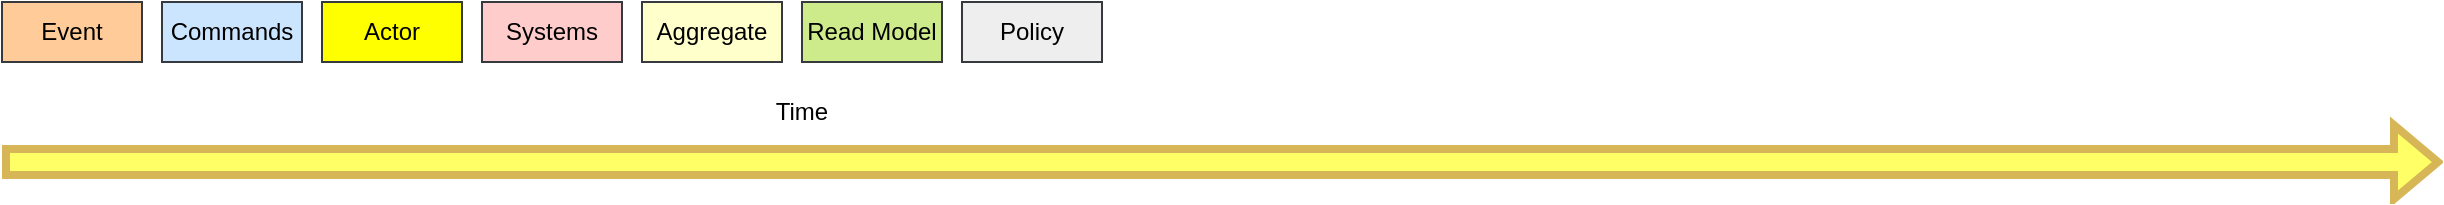 <mxfile version="20.3.0" type="github" pages="7">
  <diagram id="AtYWghqInqU8W41oMeU8" name="initial">
    <mxGraphModel dx="1848" dy="1100" grid="1" gridSize="10" guides="1" tooltips="1" connect="1" arrows="1" fold="1" page="1" pageScale="1" pageWidth="850" pageHeight="1100" math="0" shadow="0">
      <root>
        <mxCell id="0" />
        <mxCell id="1" parent="0" />
        <mxCell id="ltjhZGRiRAZDx3oG4LFS-5" value="" style="shape=flexArrow;endArrow=classic;html=1;rounded=0;strokeWidth=4;fillColor=#FFFF66;strokeColor=#d6b656;" parent="1" edge="1">
          <mxGeometry width="50" height="50" relative="1" as="geometry">
            <mxPoint x="20" y="90" as="sourcePoint" />
            <mxPoint x="1240" y="90" as="targetPoint" />
          </mxGeometry>
        </mxCell>
        <mxCell id="ltjhZGRiRAZDx3oG4LFS-7" value="Time" style="text;html=1;strokeColor=none;fillColor=none;align=center;verticalAlign=middle;whiteSpace=wrap;rounded=0;" parent="1" vertex="1">
          <mxGeometry x="390" y="50" width="60" height="30" as="geometry" />
        </mxCell>
        <mxCell id="ltjhZGRiRAZDx3oG4LFS-10" value="Event" style="rounded=0;whiteSpace=wrap;html=1;fillColor=#ffcc99;strokeColor=#36393d;" parent="1" vertex="1">
          <mxGeometry x="20" y="10" width="70" height="30" as="geometry" />
        </mxCell>
        <mxCell id="ltjhZGRiRAZDx3oG4LFS-11" value="Commands" style="rounded=0;whiteSpace=wrap;html=1;fillColor=#cce5ff;strokeColor=#36393d;" parent="1" vertex="1">
          <mxGeometry x="100" y="10" width="70" height="30" as="geometry" />
        </mxCell>
        <mxCell id="ltjhZGRiRAZDx3oG4LFS-12" value="Systems" style="rounded=0;whiteSpace=wrap;html=1;fillColor=#ffcccc;strokeColor=#36393d;" parent="1" vertex="1">
          <mxGeometry x="260" y="10" width="70" height="30" as="geometry" />
        </mxCell>
        <mxCell id="ltjhZGRiRAZDx3oG4LFS-13" value="Actor" style="rounded=0;whiteSpace=wrap;html=1;fillColor=#FFFF00;strokeColor=#36393d;" parent="1" vertex="1">
          <mxGeometry x="180" y="10" width="70" height="30" as="geometry" />
        </mxCell>
        <mxCell id="ltjhZGRiRAZDx3oG4LFS-14" value="Aggregate" style="rounded=0;whiteSpace=wrap;html=1;fillColor=#FFFFCC;strokeColor=#36393d;" parent="1" vertex="1">
          <mxGeometry x="340" y="10" width="70" height="30" as="geometry" />
        </mxCell>
        <mxCell id="ltjhZGRiRAZDx3oG4LFS-15" value="Read Model" style="rounded=0;whiteSpace=wrap;html=1;fillColor=#cdeb8b;strokeColor=#36393d;" parent="1" vertex="1">
          <mxGeometry x="420" y="10" width="70" height="30" as="geometry" />
        </mxCell>
        <mxCell id="2CHt6bRqqWRJEDQmq2RW-1" value="Policy" style="rounded=0;whiteSpace=wrap;html=1;fillColor=#eeeeee;strokeColor=#36393d;" parent="1" vertex="1">
          <mxGeometry x="500" y="10" width="70" height="30" as="geometry" />
        </mxCell>
      </root>
    </mxGraphModel>
  </diagram>
  <diagram id="Cme46fnXYHSA-qkdWMQt" name="Map Events">
    <mxGraphModel dx="739" dy="376" grid="1" gridSize="10" guides="1" tooltips="1" connect="1" arrows="1" fold="1" page="1" pageScale="1" pageWidth="850" pageHeight="1100" math="0" shadow="0">
      <root>
        <mxCell id="0" />
        <mxCell id="1" parent="0" />
        <mxCell id="kw3Ypy1PHTpfGPapWVnm-2" value="Time" style="text;html=1;strokeColor=none;fillColor=none;align=center;verticalAlign=middle;whiteSpace=wrap;rounded=0;" parent="1" vertex="1">
          <mxGeometry x="390" y="50" width="60" height="30" as="geometry" />
        </mxCell>
        <mxCell id="kw3Ypy1PHTpfGPapWVnm-3" value="Event" style="rounded=0;whiteSpace=wrap;html=1;fillColor=#ffcc99;strokeColor=#36393d;" parent="1" vertex="1">
          <mxGeometry x="20" y="10" width="70" height="30" as="geometry" />
        </mxCell>
        <mxCell id="kw3Ypy1PHTpfGPapWVnm-4" value="Commands" style="rounded=0;whiteSpace=wrap;html=1;fillColor=#cce5ff;strokeColor=#36393d;" parent="1" vertex="1">
          <mxGeometry x="100" y="10" width="70" height="30" as="geometry" />
        </mxCell>
        <mxCell id="kw3Ypy1PHTpfGPapWVnm-5" value="Systems" style="rounded=0;whiteSpace=wrap;html=1;fillColor=#ffcccc;strokeColor=#36393d;" parent="1" vertex="1">
          <mxGeometry x="260" y="10" width="70" height="30" as="geometry" />
        </mxCell>
        <mxCell id="kw3Ypy1PHTpfGPapWVnm-6" value="Actor" style="rounded=0;whiteSpace=wrap;html=1;fillColor=#FFFF00;strokeColor=#36393d;" parent="1" vertex="1">
          <mxGeometry x="180" y="10" width="70" height="30" as="geometry" />
        </mxCell>
        <mxCell id="kw3Ypy1PHTpfGPapWVnm-7" value="Aggregate" style="rounded=0;whiteSpace=wrap;html=1;fillColor=#FFFFCC;strokeColor=#36393d;" parent="1" vertex="1">
          <mxGeometry x="340" y="10" width="70" height="30" as="geometry" />
        </mxCell>
        <mxCell id="kw3Ypy1PHTpfGPapWVnm-8" value="Read Model" style="rounded=0;whiteSpace=wrap;html=1;fillColor=#cdeb8b;strokeColor=#36393d;" parent="1" vertex="1">
          <mxGeometry x="420" y="10" width="70" height="30" as="geometry" />
        </mxCell>
        <mxCell id="kw3Ypy1PHTpfGPapWVnm-9" value="Policy" style="rounded=0;whiteSpace=wrap;html=1;fillColor=#eeeeee;strokeColor=#36393d;" parent="1" vertex="1">
          <mxGeometry x="500" y="10" width="70" height="30" as="geometry" />
        </mxCell>
        <mxCell id="TR_oNp1wnZX3JQbASFRe-1" value="" style="shape=flexArrow;endArrow=classic;html=1;rounded=0;strokeWidth=4;fillColor=#FFFF66;strokeColor=#d6b656;" edge="1" parent="1">
          <mxGeometry width="50" height="50" relative="1" as="geometry">
            <mxPoint x="20" y="90" as="sourcePoint" />
            <mxPoint x="1240" y="90" as="targetPoint" />
          </mxGeometry>
        </mxCell>
        <mxCell id="TR_oNp1wnZX3JQbASFRe-2" value="Account information Introduced" style="rounded=0;whiteSpace=wrap;html=1;fillColor=#ffcc99;strokeColor=#36393d;" vertex="1" parent="1">
          <mxGeometry x="250" y="160" width="100" height="50" as="geometry" />
        </mxCell>
        <mxCell id="TR_oNp1wnZX3JQbASFRe-3" value="Verify email sent&amp;nbsp;" style="rounded=0;whiteSpace=wrap;html=1;fillColor=#ffcc99;strokeColor=#36393d;" vertex="1" parent="1">
          <mxGeometry x="510" y="160" width="100" height="50" as="geometry" />
        </mxCell>
        <mxCell id="TR_oNp1wnZX3JQbASFRe-4" value="New User Created" style="rounded=0;whiteSpace=wrap;html=1;fillColor=#ffcc99;strokeColor=#36393d;" vertex="1" parent="1">
          <mxGeometry x="380" y="160" width="100" height="50" as="geometry" />
        </mxCell>
        <mxCell id="TR_oNp1wnZX3JQbASFRe-5" value="Fill contract information&amp;nbsp;" style="rounded=0;whiteSpace=wrap;html=1;fillColor=#ffcc99;strokeColor=#36393d;" vertex="1" parent="1">
          <mxGeometry x="640" y="160" width="100" height="50" as="geometry" />
        </mxCell>
        <mxCell id="TR_oNp1wnZX3JQbASFRe-6" value="Coverage check" style="rounded=0;whiteSpace=wrap;html=1;fillColor=#ffcc99;strokeColor=#36393d;" vertex="1" parent="1">
          <mxGeometry x="130" y="160" width="100" height="50" as="geometry" />
        </mxCell>
        <mxCell id="TR_oNp1wnZX3JQbASFRe-7" value="Address information introduced" style="rounded=0;whiteSpace=wrap;html=1;fillColor=#ffcc99;strokeColor=#36393d;" vertex="1" parent="1">
          <mxGeometry x="5" y="160" width="100" height="50" as="geometry" />
        </mxCell>
        <mxCell id="TR_oNp1wnZX3JQbASFRe-8" value="contact email sent" style="rounded=0;whiteSpace=wrap;html=1;fillColor=#ffcc99;strokeColor=#36393d;" vertex="1" parent="1">
          <mxGeometry x="770" y="160" width="100" height="50" as="geometry" />
        </mxCell>
        <mxCell id="TR_oNp1wnZX3JQbASFRe-9" value="contact digitally signed" style="rounded=0;whiteSpace=wrap;html=1;fillColor=#ffcc99;strokeColor=#36393d;" vertex="1" parent="1">
          <mxGeometry x="900" y="160" width="100" height="50" as="geometry" />
        </mxCell>
        <mxCell id="TR_oNp1wnZX3JQbASFRe-10" value="Line enabled" style="rounded=0;whiteSpace=wrap;html=1;fillColor=#ffcc99;strokeColor=#36393d;" vertex="1" parent="1">
          <mxGeometry x="1030" y="160" width="100" height="50" as="geometry" />
        </mxCell>
        <mxCell id="TR_oNp1wnZX3JQbASFRe-11" value="Hardware sent" style="rounded=0;whiteSpace=wrap;html=1;fillColor=#ffcc99;strokeColor=#36393d;" vertex="1" parent="1">
          <mxGeometry x="1150" y="160" width="100" height="50" as="geometry" />
        </mxCell>
      </root>
    </mxGraphModel>
  </diagram>
  <diagram id="lW9MF9i1wscURsllnG70" name="Map Systems">
    <mxGraphModel dx="1642" dy="836" grid="1" gridSize="10" guides="1" tooltips="1" connect="1" arrows="1" fold="1" page="1" pageScale="1" pageWidth="850" pageHeight="1100" math="0" shadow="0">
      <root>
        <mxCell id="0" />
        <mxCell id="1" parent="0" />
        <mxCell id="AN7UEzS1A8MYP6XLKiFi-1" value="Time" style="text;html=1;strokeColor=none;fillColor=none;align=center;verticalAlign=middle;whiteSpace=wrap;rounded=0;" vertex="1" parent="1">
          <mxGeometry x="390" y="50" width="60" height="30" as="geometry" />
        </mxCell>
        <mxCell id="AN7UEzS1A8MYP6XLKiFi-2" value="Event" style="rounded=0;whiteSpace=wrap;html=1;fillColor=#ffcc99;strokeColor=#36393d;" vertex="1" parent="1">
          <mxGeometry x="20" y="10" width="70" height="30" as="geometry" />
        </mxCell>
        <mxCell id="AN7UEzS1A8MYP6XLKiFi-3" value="Commands" style="rounded=0;whiteSpace=wrap;html=1;fillColor=#cce5ff;strokeColor=#36393d;" vertex="1" parent="1">
          <mxGeometry x="100" y="10" width="70" height="30" as="geometry" />
        </mxCell>
        <mxCell id="AN7UEzS1A8MYP6XLKiFi-4" value="Systems" style="rounded=0;whiteSpace=wrap;html=1;fillColor=#ffcccc;strokeColor=#36393d;" vertex="1" parent="1">
          <mxGeometry x="260" y="10" width="70" height="30" as="geometry" />
        </mxCell>
        <mxCell id="AN7UEzS1A8MYP6XLKiFi-5" value="Actor" style="rounded=0;whiteSpace=wrap;html=1;fillColor=#FFFF00;strokeColor=#36393d;" vertex="1" parent="1">
          <mxGeometry x="180" y="10" width="70" height="30" as="geometry" />
        </mxCell>
        <mxCell id="AN7UEzS1A8MYP6XLKiFi-6" value="Aggregate" style="rounded=0;whiteSpace=wrap;html=1;fillColor=#FFFFCC;strokeColor=#36393d;" vertex="1" parent="1">
          <mxGeometry x="340" y="10" width="70" height="30" as="geometry" />
        </mxCell>
        <mxCell id="AN7UEzS1A8MYP6XLKiFi-7" value="Read Model" style="rounded=0;whiteSpace=wrap;html=1;fillColor=#cdeb8b;strokeColor=#36393d;" vertex="1" parent="1">
          <mxGeometry x="420" y="10" width="70" height="30" as="geometry" />
        </mxCell>
        <mxCell id="AN7UEzS1A8MYP6XLKiFi-8" value="Policy" style="rounded=0;whiteSpace=wrap;html=1;fillColor=#eeeeee;strokeColor=#36393d;" vertex="1" parent="1">
          <mxGeometry x="500" y="10" width="70" height="30" as="geometry" />
        </mxCell>
        <mxCell id="AN7UEzS1A8MYP6XLKiFi-9" value="" style="shape=flexArrow;endArrow=classic;html=1;rounded=0;strokeWidth=4;fillColor=#FFFF66;strokeColor=#d6b656;" edge="1" parent="1">
          <mxGeometry width="50" height="50" relative="1" as="geometry">
            <mxPoint x="20" y="90" as="sourcePoint" />
            <mxPoint x="1240" y="90" as="targetPoint" />
          </mxGeometry>
        </mxCell>
        <mxCell id="AN7UEzS1A8MYP6XLKiFi-10" value="Account information Introduced" style="rounded=0;whiteSpace=wrap;html=1;fillColor=#ffcc99;strokeColor=#36393d;" vertex="1" parent="1">
          <mxGeometry x="250" y="160" width="100" height="50" as="geometry" />
        </mxCell>
        <mxCell id="AN7UEzS1A8MYP6XLKiFi-11" value="Verify email sent&amp;nbsp;" style="rounded=0;whiteSpace=wrap;html=1;fillColor=#ffcc99;strokeColor=#36393d;" vertex="1" parent="1">
          <mxGeometry x="510" y="160" width="100" height="50" as="geometry" />
        </mxCell>
        <mxCell id="AN7UEzS1A8MYP6XLKiFi-12" value="New User Created" style="rounded=0;whiteSpace=wrap;html=1;fillColor=#ffcc99;strokeColor=#36393d;" vertex="1" parent="1">
          <mxGeometry x="380" y="160" width="100" height="50" as="geometry" />
        </mxCell>
        <mxCell id="AN7UEzS1A8MYP6XLKiFi-13" value="Fill contract information&amp;nbsp;" style="rounded=0;whiteSpace=wrap;html=1;fillColor=#ffcc99;strokeColor=#36393d;" vertex="1" parent="1">
          <mxGeometry x="640" y="160" width="100" height="50" as="geometry" />
        </mxCell>
        <mxCell id="AN7UEzS1A8MYP6XLKiFi-14" value="Coverage check" style="rounded=0;whiteSpace=wrap;html=1;fillColor=#ffcc99;strokeColor=#36393d;" vertex="1" parent="1">
          <mxGeometry x="130" y="160" width="100" height="50" as="geometry" />
        </mxCell>
        <mxCell id="AN7UEzS1A8MYP6XLKiFi-15" value="Address information introduced" style="rounded=0;whiteSpace=wrap;html=1;fillColor=#ffcc99;strokeColor=#36393d;" vertex="1" parent="1">
          <mxGeometry x="5" y="160" width="100" height="50" as="geometry" />
        </mxCell>
        <mxCell id="AN7UEzS1A8MYP6XLKiFi-16" value="contact email sent" style="rounded=0;whiteSpace=wrap;html=1;fillColor=#ffcc99;strokeColor=#36393d;" vertex="1" parent="1">
          <mxGeometry x="770" y="160" width="100" height="50" as="geometry" />
        </mxCell>
        <mxCell id="AN7UEzS1A8MYP6XLKiFi-17" value="contact digitally signed" style="rounded=0;whiteSpace=wrap;html=1;fillColor=#ffcc99;strokeColor=#36393d;" vertex="1" parent="1">
          <mxGeometry x="900" y="160" width="100" height="50" as="geometry" />
        </mxCell>
        <mxCell id="AN7UEzS1A8MYP6XLKiFi-18" value="Line enabled" style="rounded=0;whiteSpace=wrap;html=1;fillColor=#ffcc99;strokeColor=#36393d;" vertex="1" parent="1">
          <mxGeometry x="1030" y="160" width="100" height="50" as="geometry" />
        </mxCell>
        <mxCell id="AN7UEzS1A8MYP6XLKiFi-19" value="Hardware sent" style="rounded=0;whiteSpace=wrap;html=1;fillColor=#ffcc99;strokeColor=#36393d;" vertex="1" parent="1">
          <mxGeometry x="1150" y="160" width="100" height="50" as="geometry" />
        </mxCell>
        <mxCell id="AN7UEzS1A8MYP6XLKiFi-20" value="website" style="rounded=0;whiteSpace=wrap;html=1;fillColor=#ffcccc;strokeColor=#36393d;" vertex="1" parent="1">
          <mxGeometry x="50" y="210" width="70" height="30" as="geometry" />
        </mxCell>
        <mxCell id="AN7UEzS1A8MYP6XLKiFi-21" value="Monolith" style="rounded=0;whiteSpace=wrap;html=1;fillColor=#ffcccc;strokeColor=#36393d;" vertex="1" parent="1">
          <mxGeometry x="170" y="210" width="70" height="30" as="geometry" />
        </mxCell>
        <mxCell id="AN7UEzS1A8MYP6XLKiFi-22" value="Monolith" style="rounded=0;whiteSpace=wrap;html=1;fillColor=#ffcccc;strokeColor=#36393d;" vertex="1" parent="1">
          <mxGeometry x="420" y="210" width="70" height="30" as="geometry" />
        </mxCell>
        <mxCell id="AN7UEzS1A8MYP6XLKiFi-23" value="Monolith" style="rounded=0;whiteSpace=wrap;html=1;fillColor=#ffcccc;strokeColor=#36393d;" vertex="1" parent="1">
          <mxGeometry x="550" y="210" width="70" height="30" as="geometry" />
        </mxCell>
        <mxCell id="AN7UEzS1A8MYP6XLKiFi-24" value="website" style="rounded=0;whiteSpace=wrap;html=1;fillColor=#ffcccc;strokeColor=#36393d;" vertex="1" parent="1">
          <mxGeometry x="290" y="210" width="70" height="30" as="geometry" />
        </mxCell>
        <mxCell id="AN7UEzS1A8MYP6XLKiFi-25" value="Monolith" style="rounded=0;whiteSpace=wrap;html=1;fillColor=#ffcccc;strokeColor=#36393d;" vertex="1" parent="1">
          <mxGeometry x="680" y="210" width="70" height="30" as="geometry" />
        </mxCell>
        <mxCell id="AN7UEzS1A8MYP6XLKiFi-26" value="Monolith" style="rounded=0;whiteSpace=wrap;html=1;fillColor=#ffcccc;strokeColor=#36393d;" vertex="1" parent="1">
          <mxGeometry x="810" y="210" width="70" height="30" as="geometry" />
        </mxCell>
        <mxCell id="AN7UEzS1A8MYP6XLKiFi-27" value="3rd party signing" style="rounded=0;whiteSpace=wrap;html=1;fillColor=#ffcccc;strokeColor=#36393d;" vertex="1" parent="1">
          <mxGeometry x="940" y="210" width="70" height="30" as="geometry" />
        </mxCell>
        <mxCell id="AN7UEzS1A8MYP6XLKiFi-28" value="Monolith" style="rounded=0;whiteSpace=wrap;html=1;fillColor=#ffcccc;strokeColor=#36393d;" vertex="1" parent="1">
          <mxGeometry x="1070" y="210" width="70" height="30" as="geometry" />
        </mxCell>
        <mxCell id="AN7UEzS1A8MYP6XLKiFi-29" value="Monolith" style="rounded=0;whiteSpace=wrap;html=1;fillColor=#ffcccc;strokeColor=#36393d;" vertex="1" parent="1">
          <mxGeometry x="1190" y="210" width="70" height="30" as="geometry" />
        </mxCell>
      </root>
    </mxGraphModel>
  </diagram>
  <diagram id="aa1MMIBWipHVU60igmEm" name="Map Actors">
    <mxGraphModel dx="1774" dy="470" grid="1" gridSize="10" guides="1" tooltips="1" connect="1" arrows="1" fold="1" page="1" pageScale="1" pageWidth="850" pageHeight="1100" math="0" shadow="0">
      <root>
        <mxCell id="0" />
        <mxCell id="1" parent="0" />
        <mxCell id="tKVUEq4pT3QOVmdxsCx0-1" value="Time" style="text;html=1;strokeColor=none;fillColor=none;align=center;verticalAlign=middle;whiteSpace=wrap;rounded=0;" vertex="1" parent="1">
          <mxGeometry x="390" y="50" width="60" height="30" as="geometry" />
        </mxCell>
        <mxCell id="tKVUEq4pT3QOVmdxsCx0-2" value="Event" style="rounded=0;whiteSpace=wrap;html=1;fillColor=#ffcc99;strokeColor=#36393d;" vertex="1" parent="1">
          <mxGeometry x="20" y="10" width="70" height="30" as="geometry" />
        </mxCell>
        <mxCell id="tKVUEq4pT3QOVmdxsCx0-3" value="Commands" style="rounded=0;whiteSpace=wrap;html=1;fillColor=#cce5ff;strokeColor=#36393d;" vertex="1" parent="1">
          <mxGeometry x="100" y="10" width="70" height="30" as="geometry" />
        </mxCell>
        <mxCell id="tKVUEq4pT3QOVmdxsCx0-4" value="Systems" style="rounded=0;whiteSpace=wrap;html=1;fillColor=#ffcccc;strokeColor=#36393d;" vertex="1" parent="1">
          <mxGeometry x="260" y="10" width="70" height="30" as="geometry" />
        </mxCell>
        <mxCell id="tKVUEq4pT3QOVmdxsCx0-5" value="Actor" style="rounded=0;whiteSpace=wrap;html=1;fillColor=#FFFF00;strokeColor=#36393d;" vertex="1" parent="1">
          <mxGeometry x="180" y="10" width="70" height="30" as="geometry" />
        </mxCell>
        <mxCell id="tKVUEq4pT3QOVmdxsCx0-6" value="Aggregate" style="rounded=0;whiteSpace=wrap;html=1;fillColor=#FFFFCC;strokeColor=#36393d;" vertex="1" parent="1">
          <mxGeometry x="340" y="10" width="70" height="30" as="geometry" />
        </mxCell>
        <mxCell id="tKVUEq4pT3QOVmdxsCx0-7" value="Read Model" style="rounded=0;whiteSpace=wrap;html=1;fillColor=#cdeb8b;strokeColor=#36393d;" vertex="1" parent="1">
          <mxGeometry x="420" y="10" width="70" height="30" as="geometry" />
        </mxCell>
        <mxCell id="tKVUEq4pT3QOVmdxsCx0-8" value="Policy" style="rounded=0;whiteSpace=wrap;html=1;fillColor=#eeeeee;strokeColor=#36393d;" vertex="1" parent="1">
          <mxGeometry x="500" y="10" width="70" height="30" as="geometry" />
        </mxCell>
        <mxCell id="tKVUEq4pT3QOVmdxsCx0-9" value="" style="shape=flexArrow;endArrow=classic;html=1;rounded=0;strokeWidth=4;fillColor=#FFFF66;strokeColor=#d6b656;" edge="1" parent="1">
          <mxGeometry width="50" height="50" relative="1" as="geometry">
            <mxPoint x="20" y="90" as="sourcePoint" />
            <mxPoint x="1240" y="90" as="targetPoint" />
          </mxGeometry>
        </mxCell>
        <mxCell id="tKVUEq4pT3QOVmdxsCx0-10" value="Account information Introduced" style="rounded=0;whiteSpace=wrap;html=1;fillColor=#ffcc99;strokeColor=#36393d;" vertex="1" parent="1">
          <mxGeometry x="250" y="160" width="100" height="50" as="geometry" />
        </mxCell>
        <mxCell id="tKVUEq4pT3QOVmdxsCx0-11" value="Verify email sent&amp;nbsp;" style="rounded=0;whiteSpace=wrap;html=1;fillColor=#ffcc99;strokeColor=#36393d;" vertex="1" parent="1">
          <mxGeometry x="510" y="160" width="100" height="50" as="geometry" />
        </mxCell>
        <mxCell id="tKVUEq4pT3QOVmdxsCx0-12" value="New User Created" style="rounded=0;whiteSpace=wrap;html=1;fillColor=#ffcc99;strokeColor=#36393d;" vertex="1" parent="1">
          <mxGeometry x="380" y="160" width="100" height="50" as="geometry" />
        </mxCell>
        <mxCell id="tKVUEq4pT3QOVmdxsCx0-13" value="Fill contract information&amp;nbsp;" style="rounded=0;whiteSpace=wrap;html=1;fillColor=#ffcc99;strokeColor=#36393d;" vertex="1" parent="1">
          <mxGeometry x="640" y="160" width="100" height="50" as="geometry" />
        </mxCell>
        <mxCell id="tKVUEq4pT3QOVmdxsCx0-14" value="Coverage check" style="rounded=0;whiteSpace=wrap;html=1;fillColor=#ffcc99;strokeColor=#36393d;" vertex="1" parent="1">
          <mxGeometry x="130" y="160" width="100" height="50" as="geometry" />
        </mxCell>
        <mxCell id="tKVUEq4pT3QOVmdxsCx0-15" value="Address information introduced" style="rounded=0;whiteSpace=wrap;html=1;fillColor=#ffcc99;strokeColor=#36393d;" vertex="1" parent="1">
          <mxGeometry x="5" y="160" width="100" height="50" as="geometry" />
        </mxCell>
        <mxCell id="tKVUEq4pT3QOVmdxsCx0-16" value="contact email sent" style="rounded=0;whiteSpace=wrap;html=1;fillColor=#ffcc99;strokeColor=#36393d;" vertex="1" parent="1">
          <mxGeometry x="770" y="160" width="100" height="50" as="geometry" />
        </mxCell>
        <mxCell id="tKVUEq4pT3QOVmdxsCx0-17" value="contact digitally signed" style="rounded=0;whiteSpace=wrap;html=1;fillColor=#ffcc99;strokeColor=#36393d;" vertex="1" parent="1">
          <mxGeometry x="900" y="160" width="100" height="50" as="geometry" />
        </mxCell>
        <mxCell id="tKVUEq4pT3QOVmdxsCx0-18" value="Line enabled" style="rounded=0;whiteSpace=wrap;html=1;fillColor=#ffcc99;strokeColor=#36393d;" vertex="1" parent="1">
          <mxGeometry x="1040" y="270" width="100" height="50" as="geometry" />
        </mxCell>
        <mxCell id="tKVUEq4pT3QOVmdxsCx0-19" value="Hardware sent" style="rounded=0;whiteSpace=wrap;html=1;fillColor=#ffcc99;strokeColor=#36393d;" vertex="1" parent="1">
          <mxGeometry x="1160" y="270" width="100" height="50" as="geometry" />
        </mxCell>
        <mxCell id="tKVUEq4pT3QOVmdxsCx0-20" value="website" style="rounded=0;whiteSpace=wrap;html=1;fillColor=#ffcccc;strokeColor=#36393d;" vertex="1" parent="1">
          <mxGeometry x="50" y="210" width="70" height="30" as="geometry" />
        </mxCell>
        <mxCell id="tKVUEq4pT3QOVmdxsCx0-21" value="Monolith" style="rounded=0;whiteSpace=wrap;html=1;fillColor=#ffcccc;strokeColor=#36393d;" vertex="1" parent="1">
          <mxGeometry x="170" y="210" width="70" height="30" as="geometry" />
        </mxCell>
        <mxCell id="tKVUEq4pT3QOVmdxsCx0-22" value="Monolith" style="rounded=0;whiteSpace=wrap;html=1;fillColor=#ffcccc;strokeColor=#36393d;" vertex="1" parent="1">
          <mxGeometry x="420" y="210" width="70" height="30" as="geometry" />
        </mxCell>
        <mxCell id="tKVUEq4pT3QOVmdxsCx0-23" value="Monolith" style="rounded=0;whiteSpace=wrap;html=1;fillColor=#ffcccc;strokeColor=#36393d;" vertex="1" parent="1">
          <mxGeometry x="550" y="210" width="70" height="30" as="geometry" />
        </mxCell>
        <mxCell id="tKVUEq4pT3QOVmdxsCx0-24" value="website" style="rounded=0;whiteSpace=wrap;html=1;fillColor=#ffcccc;strokeColor=#36393d;" vertex="1" parent="1">
          <mxGeometry x="290" y="210" width="70" height="30" as="geometry" />
        </mxCell>
        <mxCell id="tKVUEq4pT3QOVmdxsCx0-25" value="Monolith" style="rounded=0;whiteSpace=wrap;html=1;fillColor=#ffcccc;strokeColor=#36393d;" vertex="1" parent="1">
          <mxGeometry x="680" y="210" width="70" height="30" as="geometry" />
        </mxCell>
        <mxCell id="tKVUEq4pT3QOVmdxsCx0-26" value="Monolith" style="rounded=0;whiteSpace=wrap;html=1;fillColor=#ffcccc;strokeColor=#36393d;" vertex="1" parent="1">
          <mxGeometry x="810" y="210" width="70" height="30" as="geometry" />
        </mxCell>
        <mxCell id="tKVUEq4pT3QOVmdxsCx0-27" value="3rd party signing" style="rounded=0;whiteSpace=wrap;html=1;fillColor=#ffcccc;strokeColor=#36393d;" vertex="1" parent="1">
          <mxGeometry x="940" y="210" width="70" height="30" as="geometry" />
        </mxCell>
        <mxCell id="tKVUEq4pT3QOVmdxsCx0-28" value="Monolith" style="rounded=0;whiteSpace=wrap;html=1;fillColor=#ffcccc;strokeColor=#36393d;" vertex="1" parent="1">
          <mxGeometry x="1080" y="320" width="70" height="30" as="geometry" />
        </mxCell>
        <mxCell id="tKVUEq4pT3QOVmdxsCx0-29" value="Monolith" style="rounded=0;whiteSpace=wrap;html=1;fillColor=#ffcccc;strokeColor=#36393d;" vertex="1" parent="1">
          <mxGeometry x="1200" y="320" width="70" height="30" as="geometry" />
        </mxCell>
        <mxCell id="qi0-7Ur8xReTRIHtbHjb-1" value="User" style="rounded=0;whiteSpace=wrap;html=1;fillColor=#FFFF00;strokeColor=#36393d;" vertex="1" parent="1">
          <mxGeometry x="-100" y="170" width="70" height="30" as="geometry" />
        </mxCell>
        <mxCell id="sF3cExJYKZWZKu7PDv5J-1" value="Technitian" style="rounded=0;whiteSpace=wrap;html=1;fillColor=#FFFF00;strokeColor=#36393d;" vertex="1" parent="1">
          <mxGeometry x="930" y="280" width="70" height="30" as="geometry" />
        </mxCell>
      </root>
    </mxGraphModel>
  </diagram>
  <diagram id="uT1wY9-h346aAypA7USV" name="Map Commands">
    <mxGraphModel dx="2082" dy="627" grid="1" gridSize="10" guides="1" tooltips="1" connect="1" arrows="1" fold="1" page="1" pageScale="1" pageWidth="850" pageHeight="1100" math="0" shadow="0">
      <root>
        <mxCell id="0" />
        <mxCell id="1" parent="0" />
        <mxCell id="6ie2PmmrPyROQ5ngGDJy-1" value="Time" style="text;html=1;strokeColor=none;fillColor=none;align=center;verticalAlign=middle;whiteSpace=wrap;rounded=0;" vertex="1" parent="1">
          <mxGeometry x="400" y="60" width="60" height="30" as="geometry" />
        </mxCell>
        <mxCell id="6ie2PmmrPyROQ5ngGDJy-2" value="Event" style="rounded=0;whiteSpace=wrap;html=1;fillColor=#ffcc99;strokeColor=#36393d;" vertex="1" parent="1">
          <mxGeometry x="30" y="20" width="70" height="30" as="geometry" />
        </mxCell>
        <mxCell id="6ie2PmmrPyROQ5ngGDJy-3" style="edgeStyle=orthogonalEdgeStyle;rounded=0;orthogonalLoop=1;jettySize=auto;html=1;entryX=0;entryY=0.5;entryDx=0;entryDy=0;" edge="1" parent="1" source="6ie2PmmrPyROQ5ngGDJy-4" target="6ie2PmmrPyROQ5ngGDJy-21">
          <mxGeometry relative="1" as="geometry" />
        </mxCell>
        <mxCell id="6ie2PmmrPyROQ5ngGDJy-4" value="Navigates to register page" style="rounded=0;whiteSpace=wrap;html=1;fillColor=#cce5ff;strokeColor=#36393d;" vertex="1" parent="1">
          <mxGeometry x="-120" y="170" width="100" height="50" as="geometry" />
        </mxCell>
        <mxCell id="6ie2PmmrPyROQ5ngGDJy-5" value="Systems" style="rounded=0;whiteSpace=wrap;html=1;fillColor=#ffcccc;strokeColor=#36393d;" vertex="1" parent="1">
          <mxGeometry x="270" y="20" width="70" height="30" as="geometry" />
        </mxCell>
        <mxCell id="6ie2PmmrPyROQ5ngGDJy-6" value="Aggregate" style="rounded=0;whiteSpace=wrap;html=1;fillColor=#FFFFCC;strokeColor=#36393d;" vertex="1" parent="1">
          <mxGeometry x="350" y="20" width="70" height="30" as="geometry" />
        </mxCell>
        <mxCell id="6ie2PmmrPyROQ5ngGDJy-7" value="Read Model" style="rounded=0;whiteSpace=wrap;html=1;fillColor=#cdeb8b;strokeColor=#36393d;" vertex="1" parent="1">
          <mxGeometry x="430" y="20" width="70" height="30" as="geometry" />
        </mxCell>
        <mxCell id="6ie2PmmrPyROQ5ngGDJy-8" value="Policy" style="rounded=0;whiteSpace=wrap;html=1;fillColor=#eeeeee;strokeColor=#36393d;" vertex="1" parent="1">
          <mxGeometry x="510" y="20" width="70" height="30" as="geometry" />
        </mxCell>
        <mxCell id="6ie2PmmrPyROQ5ngGDJy-9" value="" style="shape=flexArrow;endArrow=classic;html=1;rounded=0;strokeWidth=4;fillColor=#FFFF66;strokeColor=#d6b656;" edge="1" parent="1">
          <mxGeometry width="50" height="50" relative="1" as="geometry">
            <mxPoint x="-230" y="100" as="sourcePoint" />
            <mxPoint x="1600" y="110" as="targetPoint" />
          </mxGeometry>
        </mxCell>
        <mxCell id="6ie2PmmrPyROQ5ngGDJy-10" style="edgeStyle=orthogonalEdgeStyle;rounded=0;orthogonalLoop=1;jettySize=auto;html=1;entryX=0;entryY=0.5;entryDx=0;entryDy=0;" edge="1" parent="1" source="6ie2PmmrPyROQ5ngGDJy-11" target="6ie2PmmrPyROQ5ngGDJy-15">
          <mxGeometry relative="1" as="geometry" />
        </mxCell>
        <mxCell id="6ie2PmmrPyROQ5ngGDJy-11" value="Account information Introduced" style="rounded=0;whiteSpace=wrap;html=1;fillColor=#ffcc99;strokeColor=#36393d;" vertex="1" parent="1">
          <mxGeometry x="260" y="170" width="100" height="50" as="geometry" />
        </mxCell>
        <mxCell id="6ie2PmmrPyROQ5ngGDJy-12" value="" style="edgeStyle=orthogonalEdgeStyle;rounded=0;orthogonalLoop=1;jettySize=auto;html=1;" edge="1" parent="1" source="6ie2PmmrPyROQ5ngGDJy-13" target="6ie2PmmrPyROQ5ngGDJy-45">
          <mxGeometry relative="1" as="geometry" />
        </mxCell>
        <mxCell id="6ie2PmmrPyROQ5ngGDJy-13" value="Verify email sent&amp;nbsp;" style="rounded=0;whiteSpace=wrap;html=1;fillColor=#ffcc99;strokeColor=#36393d;" vertex="1" parent="1">
          <mxGeometry x="520" y="170" width="100" height="50" as="geometry" />
        </mxCell>
        <mxCell id="6ie2PmmrPyROQ5ngGDJy-14" style="edgeStyle=orthogonalEdgeStyle;rounded=0;orthogonalLoop=1;jettySize=auto;html=1;entryX=0;entryY=0.5;entryDx=0;entryDy=0;" edge="1" parent="1" source="6ie2PmmrPyROQ5ngGDJy-15" target="6ie2PmmrPyROQ5ngGDJy-13">
          <mxGeometry relative="1" as="geometry" />
        </mxCell>
        <mxCell id="6ie2PmmrPyROQ5ngGDJy-15" value="New User Created" style="rounded=0;whiteSpace=wrap;html=1;fillColor=#ffcc99;strokeColor=#36393d;" vertex="1" parent="1">
          <mxGeometry x="390" y="170" width="100" height="50" as="geometry" />
        </mxCell>
        <mxCell id="6ie2PmmrPyROQ5ngGDJy-16" style="edgeStyle=orthogonalEdgeStyle;rounded=0;orthogonalLoop=1;jettySize=auto;html=1;" edge="1" parent="1" source="6ie2PmmrPyROQ5ngGDJy-17" target="6ie2PmmrPyROQ5ngGDJy-23">
          <mxGeometry relative="1" as="geometry" />
        </mxCell>
        <mxCell id="6ie2PmmrPyROQ5ngGDJy-17" value="Fill contract information&amp;nbsp;" style="rounded=0;whiteSpace=wrap;html=1;fillColor=#ffcc99;strokeColor=#36393d;" vertex="1" parent="1">
          <mxGeometry x="790" y="170" width="100" height="50" as="geometry" />
        </mxCell>
        <mxCell id="6ie2PmmrPyROQ5ngGDJy-18" style="edgeStyle=orthogonalEdgeStyle;rounded=0;orthogonalLoop=1;jettySize=auto;html=1;entryX=0;entryY=0.5;entryDx=0;entryDy=0;" edge="1" parent="1" source="6ie2PmmrPyROQ5ngGDJy-19" target="6ie2PmmrPyROQ5ngGDJy-11">
          <mxGeometry relative="1" as="geometry" />
        </mxCell>
        <mxCell id="6ie2PmmrPyROQ5ngGDJy-19" value="Coverage check" style="rounded=0;whiteSpace=wrap;html=1;fillColor=#ffcc99;strokeColor=#36393d;" vertex="1" parent="1">
          <mxGeometry x="140" y="170" width="100" height="50" as="geometry" />
        </mxCell>
        <mxCell id="6ie2PmmrPyROQ5ngGDJy-20" style="edgeStyle=orthogonalEdgeStyle;rounded=0;orthogonalLoop=1;jettySize=auto;html=1;entryX=0;entryY=0.5;entryDx=0;entryDy=0;" edge="1" parent="1" source="6ie2PmmrPyROQ5ngGDJy-21" target="6ie2PmmrPyROQ5ngGDJy-19">
          <mxGeometry relative="1" as="geometry" />
        </mxCell>
        <mxCell id="6ie2PmmrPyROQ5ngGDJy-21" value="Address information introduced" style="rounded=0;whiteSpace=wrap;html=1;fillColor=#ffcc99;strokeColor=#36393d;" vertex="1" parent="1">
          <mxGeometry x="15" y="170" width="100" height="50" as="geometry" />
        </mxCell>
        <mxCell id="6ie2PmmrPyROQ5ngGDJy-22" value="" style="edgeStyle=orthogonalEdgeStyle;rounded=0;orthogonalLoop=1;jettySize=auto;html=1;" edge="1" parent="1" source="6ie2PmmrPyROQ5ngGDJy-23" target="6ie2PmmrPyROQ5ngGDJy-47">
          <mxGeometry relative="1" as="geometry" />
        </mxCell>
        <mxCell id="6ie2PmmrPyROQ5ngGDJy-23" value="contact email sent" style="rounded=0;whiteSpace=wrap;html=1;fillColor=#ffcc99;strokeColor=#36393d;" vertex="1" parent="1">
          <mxGeometry x="920" y="170" width="100" height="50" as="geometry" />
        </mxCell>
        <mxCell id="6ie2PmmrPyROQ5ngGDJy-24" style="edgeStyle=orthogonalEdgeStyle;rounded=0;orthogonalLoop=1;jettySize=auto;html=1;entryX=0.5;entryY=0;entryDx=0;entryDy=0;exitX=1;exitY=0.5;exitDx=0;exitDy=0;" edge="1" parent="1" source="6ie2PmmrPyROQ5ngGDJy-25" target="6ie2PmmrPyROQ5ngGDJy-49">
          <mxGeometry relative="1" as="geometry" />
        </mxCell>
        <mxCell id="6ie2PmmrPyROQ5ngGDJy-25" value="contact digitally signed" style="rounded=0;whiteSpace=wrap;html=1;fillColor=#ffcc99;strokeColor=#36393d;" vertex="1" parent="1">
          <mxGeometry x="1160" y="170" width="100" height="50" as="geometry" />
        </mxCell>
        <mxCell id="6ie2PmmrPyROQ5ngGDJy-26" style="edgeStyle=orthogonalEdgeStyle;rounded=0;orthogonalLoop=1;jettySize=auto;html=1;exitX=1;exitY=0.5;exitDx=0;exitDy=0;" edge="1" parent="1" source="6ie2PmmrPyROQ5ngGDJy-27" target="6ie2PmmrPyROQ5ngGDJy-28">
          <mxGeometry relative="1" as="geometry" />
        </mxCell>
        <mxCell id="6ie2PmmrPyROQ5ngGDJy-27" value="Line enabled" style="rounded=0;whiteSpace=wrap;html=1;fillColor=#ffcc99;strokeColor=#36393d;" vertex="1" parent="1">
          <mxGeometry x="1360" y="290" width="100" height="50" as="geometry" />
        </mxCell>
        <mxCell id="6ie2PmmrPyROQ5ngGDJy-28" value="Hardware sent" style="rounded=0;whiteSpace=wrap;html=1;fillColor=#ffcc99;strokeColor=#36393d;" vertex="1" parent="1">
          <mxGeometry x="1480" y="290" width="100" height="50" as="geometry" />
        </mxCell>
        <mxCell id="6ie2PmmrPyROQ5ngGDJy-29" value="website" style="rounded=0;whiteSpace=wrap;html=1;fillColor=#ffcccc;strokeColor=#36393d;" vertex="1" parent="1">
          <mxGeometry x="60" y="220" width="70" height="30" as="geometry" />
        </mxCell>
        <mxCell id="6ie2PmmrPyROQ5ngGDJy-30" value="Monolith" style="rounded=0;whiteSpace=wrap;html=1;fillColor=#ffcccc;strokeColor=#36393d;" vertex="1" parent="1">
          <mxGeometry x="180" y="220" width="70" height="30" as="geometry" />
        </mxCell>
        <mxCell id="6ie2PmmrPyROQ5ngGDJy-31" value="Monolith" style="rounded=0;whiteSpace=wrap;html=1;fillColor=#ffcccc;strokeColor=#36393d;" vertex="1" parent="1">
          <mxGeometry x="430" y="220" width="70" height="30" as="geometry" />
        </mxCell>
        <mxCell id="6ie2PmmrPyROQ5ngGDJy-32" value="Monolith" style="rounded=0;whiteSpace=wrap;html=1;fillColor=#ffcccc;strokeColor=#36393d;" vertex="1" parent="1">
          <mxGeometry x="560" y="220" width="70" height="30" as="geometry" />
        </mxCell>
        <mxCell id="6ie2PmmrPyROQ5ngGDJy-33" value="website" style="rounded=0;whiteSpace=wrap;html=1;fillColor=#ffcccc;strokeColor=#36393d;" vertex="1" parent="1">
          <mxGeometry x="300" y="220" width="70" height="30" as="geometry" />
        </mxCell>
        <mxCell id="6ie2PmmrPyROQ5ngGDJy-34" value="Monolith" style="rounded=0;whiteSpace=wrap;html=1;fillColor=#ffcccc;strokeColor=#36393d;" vertex="1" parent="1">
          <mxGeometry x="830" y="220" width="70" height="30" as="geometry" />
        </mxCell>
        <mxCell id="6ie2PmmrPyROQ5ngGDJy-35" value="Monolith" style="rounded=0;whiteSpace=wrap;html=1;fillColor=#ffcccc;strokeColor=#36393d;" vertex="1" parent="1">
          <mxGeometry x="960" y="220" width="70" height="30" as="geometry" />
        </mxCell>
        <mxCell id="6ie2PmmrPyROQ5ngGDJy-36" value="3rd party signing" style="rounded=0;whiteSpace=wrap;html=1;fillColor=#ffcccc;strokeColor=#36393d;" vertex="1" parent="1">
          <mxGeometry x="1200" y="220" width="70" height="30" as="geometry" />
        </mxCell>
        <mxCell id="6ie2PmmrPyROQ5ngGDJy-37" value="Monolith" style="rounded=0;whiteSpace=wrap;html=1;fillColor=#ffcccc;strokeColor=#36393d;" vertex="1" parent="1">
          <mxGeometry x="1400" y="340" width="70" height="30" as="geometry" />
        </mxCell>
        <mxCell id="6ie2PmmrPyROQ5ngGDJy-38" value="Monolith" style="rounded=0;whiteSpace=wrap;html=1;fillColor=#ffcccc;strokeColor=#36393d;" vertex="1" parent="1">
          <mxGeometry x="1520" y="340" width="70" height="30" as="geometry" />
        </mxCell>
        <mxCell id="6ie2PmmrPyROQ5ngGDJy-39" value="Actor" style="rounded=0;whiteSpace=wrap;html=1;fillColor=#FFFF00;strokeColor=#36393d;" vertex="1" parent="1">
          <mxGeometry x="190" y="20" width="70" height="30" as="geometry" />
        </mxCell>
        <mxCell id="6ie2PmmrPyROQ5ngGDJy-40" value="" style="edgeStyle=orthogonalEdgeStyle;rounded=0;orthogonalLoop=1;jettySize=auto;html=1;" edge="1" parent="1" source="6ie2PmmrPyROQ5ngGDJy-41" target="6ie2PmmrPyROQ5ngGDJy-4">
          <mxGeometry relative="1" as="geometry" />
        </mxCell>
        <mxCell id="6ie2PmmrPyROQ5ngGDJy-41" value="User" style="rounded=0;whiteSpace=wrap;html=1;fillColor=#FFFF00;strokeColor=#36393d;" vertex="1" parent="1">
          <mxGeometry x="-220" y="180" width="70" height="30" as="geometry" />
        </mxCell>
        <mxCell id="6ie2PmmrPyROQ5ngGDJy-42" style="edgeStyle=orthogonalEdgeStyle;rounded=0;orthogonalLoop=1;jettySize=auto;html=1;entryX=0;entryY=0.5;entryDx=0;entryDy=0;" edge="1" parent="1" source="6ie2PmmrPyROQ5ngGDJy-43" target="6ie2PmmrPyROQ5ngGDJy-49">
          <mxGeometry relative="1" as="geometry" />
        </mxCell>
        <mxCell id="6ie2PmmrPyROQ5ngGDJy-43" value="Technitian" style="rounded=0;whiteSpace=wrap;html=1;fillColor=#FFFF00;strokeColor=#36393d;" vertex="1" parent="1">
          <mxGeometry x="1150" y="300" width="70" height="30" as="geometry" />
        </mxCell>
        <mxCell id="6ie2PmmrPyROQ5ngGDJy-44" style="edgeStyle=orthogonalEdgeStyle;rounded=0;orthogonalLoop=1;jettySize=auto;html=1;entryX=0;entryY=0.5;entryDx=0;entryDy=0;" edge="1" parent="1" source="6ie2PmmrPyROQ5ngGDJy-45" target="6ie2PmmrPyROQ5ngGDJy-17">
          <mxGeometry relative="1" as="geometry" />
        </mxCell>
        <mxCell id="6ie2PmmrPyROQ5ngGDJy-45" value="Validates Account" style="rounded=0;whiteSpace=wrap;html=1;fillColor=#cce5ff;strokeColor=#36393d;" vertex="1" parent="1">
          <mxGeometry x="650" y="170" width="100" height="50" as="geometry" />
        </mxCell>
        <mxCell id="6ie2PmmrPyROQ5ngGDJy-46" style="edgeStyle=orthogonalEdgeStyle;rounded=0;orthogonalLoop=1;jettySize=auto;html=1;entryX=0;entryY=0.5;entryDx=0;entryDy=0;" edge="1" parent="1" source="6ie2PmmrPyROQ5ngGDJy-47" target="6ie2PmmrPyROQ5ngGDJy-25">
          <mxGeometry relative="1" as="geometry" />
        </mxCell>
        <mxCell id="6ie2PmmrPyROQ5ngGDJy-47" value="Accepts contract" style="rounded=0;whiteSpace=wrap;html=1;fillColor=#cce5ff;strokeColor=#36393d;" vertex="1" parent="1">
          <mxGeometry x="1040" y="170" width="100" height="50" as="geometry" />
        </mxCell>
        <mxCell id="6ie2PmmrPyROQ5ngGDJy-48" style="edgeStyle=orthogonalEdgeStyle;rounded=0;orthogonalLoop=1;jettySize=auto;html=1;exitX=1;exitY=0.5;exitDx=0;exitDy=0;entryX=0;entryY=0.5;entryDx=0;entryDy=0;" edge="1" parent="1" source="6ie2PmmrPyROQ5ngGDJy-49" target="6ie2PmmrPyROQ5ngGDJy-27">
          <mxGeometry relative="1" as="geometry" />
        </mxCell>
        <mxCell id="6ie2PmmrPyROQ5ngGDJy-49" value="connects the user to the network" style="rounded=0;whiteSpace=wrap;html=1;fillColor=#cce5ff;strokeColor=#36393d;" vertex="1" parent="1">
          <mxGeometry x="1240" y="290" width="100" height="50" as="geometry" />
        </mxCell>
        <mxCell id="6ie2PmmrPyROQ5ngGDJy-50" value="Commands" style="rounded=0;whiteSpace=wrap;html=1;fillColor=#cce5ff;strokeColor=#36393d;" vertex="1" parent="1">
          <mxGeometry x="110" y="20" width="70" height="30" as="geometry" />
        </mxCell>
      </root>
    </mxGraphModel>
  </diagram>
  <diagram id="iSMrO5nLvIslT-7hLIyZ" name="Bounded Contexts">
    <mxGraphModel dx="1671" dy="418" grid="1" gridSize="10" guides="1" tooltips="1" connect="1" arrows="1" fold="1" page="1" pageScale="1" pageWidth="850" pageHeight="1100" math="0" shadow="0">
      <root>
        <mxCell id="0" />
        <mxCell id="1" parent="0" />
        <mxCell id="Xkj87iJGBj_Hxmool13d-61" value="&lt;p style=&quot;line-height: 0;&quot;&gt;Network Management&lt;/p&gt;&lt;div style=&quot;&quot;&gt;&lt;br&gt;&lt;/div&gt;&lt;div style=&quot;&quot;&gt;&lt;br&gt;&lt;/div&gt;&lt;div style=&quot;&quot;&gt;&lt;br&gt;&lt;/div&gt;&lt;div style=&quot;&quot;&gt;&lt;br&gt;&lt;/div&gt;&lt;div style=&quot;&quot;&gt;&lt;br&gt;&lt;/div&gt;&lt;div style=&quot;&quot;&gt;&lt;br&gt;&lt;/div&gt;&lt;div style=&quot;&quot;&gt;&lt;br&gt;&lt;/div&gt;" style="rounded=1;whiteSpace=wrap;html=1;align=left;" vertex="1" parent="1">
          <mxGeometry x="1350" y="260" width="260" height="140" as="geometry" />
        </mxCell>
        <mxCell id="Xkj87iJGBj_Hxmool13d-60" value="&lt;p style=&quot;line-height: 0;&quot;&gt;Contract Management&amp;nbsp;&lt;/p&gt;&lt;div style=&quot;&quot;&gt;&lt;br&gt;&lt;/div&gt;&lt;div style=&quot;&quot;&gt;&lt;br&gt;&lt;/div&gt;&lt;div style=&quot;&quot;&gt;&lt;br&gt;&lt;/div&gt;&lt;div style=&quot;&quot;&gt;&lt;br&gt;&lt;/div&gt;&lt;div style=&quot;&quot;&gt;&lt;br&gt;&lt;/div&gt;&lt;div style=&quot;&quot;&gt;&lt;br&gt;&lt;/div&gt;&lt;div style=&quot;&quot;&gt;&lt;br&gt;&lt;/div&gt;" style="rounded=1;whiteSpace=wrap;html=1;align=left;" vertex="1" parent="1">
          <mxGeometry x="765" y="140" width="510" height="140" as="geometry" />
        </mxCell>
        <mxCell id="Xkj87iJGBj_Hxmool13d-62" style="edgeStyle=orthogonalEdgeStyle;rounded=0;orthogonalLoop=1;jettySize=auto;html=1;entryX=0;entryY=0.75;entryDx=0;entryDy=0;shape=link;" edge="1" parent="1" source="Xkj87iJGBj_Hxmool13d-59" target="Xkj87iJGBj_Hxmool13d-61">
          <mxGeometry relative="1" as="geometry">
            <Array as="points">
              <mxPoint x="160" y="365" />
            </Array>
          </mxGeometry>
        </mxCell>
        <mxCell id="Xkj87iJGBj_Hxmool13d-59" value="&lt;p style=&quot;line-height: 0;&quot;&gt;Network Management&lt;/p&gt;&lt;div&gt;&lt;br&gt;&lt;/div&gt;&lt;div&gt;&lt;br&gt;&lt;/div&gt;&lt;div&gt;&lt;br&gt;&lt;/div&gt;&lt;div&gt;&lt;br&gt;&lt;/div&gt;&lt;div&gt;&lt;br&gt;&lt;/div&gt;&lt;div&gt;&lt;br&gt;&lt;/div&gt;&lt;div&gt;&lt;br&gt;&lt;/div&gt;" style="rounded=1;whiteSpace=wrap;html=1;align=left;" vertex="1" parent="1">
          <mxGeometry x="-125" y="140" width="365" height="140" as="geometry" />
        </mxCell>
        <mxCell id="Xkj87iJGBj_Hxmool13d-53" value="&lt;p style=&quot;line-height: 0;&quot;&gt;User Management&amp;nbsp;&lt;/p&gt;&lt;div style=&quot;&quot;&gt;&lt;br&gt;&lt;/div&gt;&lt;div style=&quot;&quot;&gt;&lt;br&gt;&lt;/div&gt;&lt;div style=&quot;&quot;&gt;&lt;br&gt;&lt;/div&gt;&lt;div style=&quot;&quot;&gt;&lt;br&gt;&lt;/div&gt;&lt;div style=&quot;&quot;&gt;&lt;br&gt;&lt;/div&gt;&lt;div style=&quot;&quot;&gt;&lt;br&gt;&lt;/div&gt;&lt;div style=&quot;&quot;&gt;&lt;br&gt;&lt;/div&gt;" style="rounded=1;whiteSpace=wrap;html=1;align=left;" vertex="1" parent="1">
          <mxGeometry x="250" y="140" width="510" height="140" as="geometry" />
        </mxCell>
        <mxCell id="Xkj87iJGBj_Hxmool13d-1" value="Time" style="text;html=1;strokeColor=none;fillColor=none;align=center;verticalAlign=middle;whiteSpace=wrap;rounded=0;" vertex="1" parent="1">
          <mxGeometry x="400" y="60" width="60" height="30" as="geometry" />
        </mxCell>
        <mxCell id="Xkj87iJGBj_Hxmool13d-2" value="Event" style="rounded=0;whiteSpace=wrap;html=1;fillColor=#ffcc99;strokeColor=#36393d;" vertex="1" parent="1">
          <mxGeometry x="30" y="20" width="70" height="30" as="geometry" />
        </mxCell>
        <mxCell id="Xkj87iJGBj_Hxmool13d-3" style="edgeStyle=orthogonalEdgeStyle;rounded=0;orthogonalLoop=1;jettySize=auto;html=1;entryX=0;entryY=0.5;entryDx=0;entryDy=0;" edge="1" parent="1" source="Xkj87iJGBj_Hxmool13d-4" target="Xkj87iJGBj_Hxmool13d-21">
          <mxGeometry relative="1" as="geometry" />
        </mxCell>
        <mxCell id="Xkj87iJGBj_Hxmool13d-4" value="Navigates to register page" style="rounded=0;whiteSpace=wrap;html=1;fillColor=#cce5ff;strokeColor=#36393d;" vertex="1" parent="1">
          <mxGeometry x="-240" y="170" width="100" height="50" as="geometry" />
        </mxCell>
        <mxCell id="Xkj87iJGBj_Hxmool13d-5" value="Systems" style="rounded=0;whiteSpace=wrap;html=1;fillColor=#ffcccc;strokeColor=#36393d;" vertex="1" parent="1">
          <mxGeometry x="270" y="20" width="70" height="30" as="geometry" />
        </mxCell>
        <mxCell id="Xkj87iJGBj_Hxmool13d-6" value="Aggregate" style="rounded=0;whiteSpace=wrap;html=1;fillColor=#FFFFCC;strokeColor=#36393d;" vertex="1" parent="1">
          <mxGeometry x="350" y="20" width="70" height="30" as="geometry" />
        </mxCell>
        <mxCell id="Xkj87iJGBj_Hxmool13d-7" value="Read Model" style="rounded=0;whiteSpace=wrap;html=1;fillColor=#cdeb8b;strokeColor=#36393d;" vertex="1" parent="1">
          <mxGeometry x="430" y="20" width="70" height="30" as="geometry" />
        </mxCell>
        <mxCell id="Xkj87iJGBj_Hxmool13d-8" value="Policy" style="rounded=0;whiteSpace=wrap;html=1;fillColor=#eeeeee;strokeColor=#36393d;" vertex="1" parent="1">
          <mxGeometry x="510" y="20" width="70" height="30" as="geometry" />
        </mxCell>
        <mxCell id="Xkj87iJGBj_Hxmool13d-9" value="" style="shape=flexArrow;endArrow=classic;html=1;rounded=0;strokeWidth=4;fillColor=#FFFF66;strokeColor=#d6b656;" edge="1" parent="1">
          <mxGeometry width="50" height="50" relative="1" as="geometry">
            <mxPoint x="-230.0" y="100" as="sourcePoint" />
            <mxPoint x="1600" y="110" as="targetPoint" />
          </mxGeometry>
        </mxCell>
        <mxCell id="Xkj87iJGBj_Hxmool13d-10" style="edgeStyle=orthogonalEdgeStyle;rounded=0;orthogonalLoop=1;jettySize=auto;html=1;entryX=0;entryY=0.5;entryDx=0;entryDy=0;" edge="1" parent="1" source="Xkj87iJGBj_Hxmool13d-11" target="Xkj87iJGBj_Hxmool13d-15">
          <mxGeometry relative="1" as="geometry" />
        </mxCell>
        <mxCell id="Xkj87iJGBj_Hxmool13d-11" value="Account information Introduced" style="rounded=0;whiteSpace=wrap;html=1;fillColor=#ffcc99;strokeColor=#36393d;" vertex="1" parent="1">
          <mxGeometry x="260" y="170" width="100" height="50" as="geometry" />
        </mxCell>
        <mxCell id="Xkj87iJGBj_Hxmool13d-12" value="" style="edgeStyle=orthogonalEdgeStyle;rounded=0;orthogonalLoop=1;jettySize=auto;html=1;" edge="1" parent="1" source="Xkj87iJGBj_Hxmool13d-13" target="Xkj87iJGBj_Hxmool13d-45">
          <mxGeometry relative="1" as="geometry" />
        </mxCell>
        <mxCell id="Xkj87iJGBj_Hxmool13d-13" value="Verify email sent&amp;nbsp;" style="rounded=0;whiteSpace=wrap;html=1;fillColor=#ffcc99;strokeColor=#36393d;" vertex="1" parent="1">
          <mxGeometry x="520" y="170" width="100" height="50" as="geometry" />
        </mxCell>
        <mxCell id="Xkj87iJGBj_Hxmool13d-14" style="edgeStyle=orthogonalEdgeStyle;rounded=0;orthogonalLoop=1;jettySize=auto;html=1;entryX=0;entryY=0.5;entryDx=0;entryDy=0;" edge="1" parent="1" source="Xkj87iJGBj_Hxmool13d-15" target="Xkj87iJGBj_Hxmool13d-13">
          <mxGeometry relative="1" as="geometry" />
        </mxCell>
        <mxCell id="Xkj87iJGBj_Hxmool13d-15" value="New User Created" style="rounded=0;whiteSpace=wrap;html=1;fillColor=#ffcc99;strokeColor=#36393d;" vertex="1" parent="1">
          <mxGeometry x="390" y="170" width="100" height="50" as="geometry" />
        </mxCell>
        <mxCell id="Xkj87iJGBj_Hxmool13d-16" style="edgeStyle=orthogonalEdgeStyle;rounded=0;orthogonalLoop=1;jettySize=auto;html=1;" edge="1" parent="1" source="Xkj87iJGBj_Hxmool13d-17" target="Xkj87iJGBj_Hxmool13d-23">
          <mxGeometry relative="1" as="geometry" />
        </mxCell>
        <mxCell id="Xkj87iJGBj_Hxmool13d-17" value="Fill contract information&amp;nbsp;" style="rounded=0;whiteSpace=wrap;html=1;fillColor=#ffcc99;strokeColor=#36393d;" vertex="1" parent="1">
          <mxGeometry x="790" y="170" width="100" height="50" as="geometry" />
        </mxCell>
        <mxCell id="Xkj87iJGBj_Hxmool13d-57" style="edgeStyle=orthogonalEdgeStyle;rounded=0;orthogonalLoop=1;jettySize=auto;html=1;entryX=0;entryY=0.5;entryDx=0;entryDy=0;" edge="1" parent="1" source="Xkj87iJGBj_Hxmool13d-19" target="Xkj87iJGBj_Hxmool13d-56">
          <mxGeometry relative="1" as="geometry" />
        </mxCell>
        <mxCell id="Xkj87iJGBj_Hxmool13d-19" value="Coverage check" style="rounded=0;whiteSpace=wrap;html=1;fillColor=#ffcc99;strokeColor=#36393d;" vertex="1" parent="1">
          <mxGeometry x="20" y="170" width="100" height="50" as="geometry" />
        </mxCell>
        <mxCell id="Xkj87iJGBj_Hxmool13d-20" style="edgeStyle=orthogonalEdgeStyle;rounded=0;orthogonalLoop=1;jettySize=auto;html=1;entryX=0;entryY=0.5;entryDx=0;entryDy=0;" edge="1" parent="1" source="Xkj87iJGBj_Hxmool13d-21" target="Xkj87iJGBj_Hxmool13d-19">
          <mxGeometry relative="1" as="geometry" />
        </mxCell>
        <mxCell id="Xkj87iJGBj_Hxmool13d-21" value="Address information introduced" style="rounded=0;whiteSpace=wrap;html=1;fillColor=#ffcc99;strokeColor=#36393d;" vertex="1" parent="1">
          <mxGeometry x="-105" y="170" width="100" height="50" as="geometry" />
        </mxCell>
        <mxCell id="Xkj87iJGBj_Hxmool13d-22" value="" style="edgeStyle=orthogonalEdgeStyle;rounded=0;orthogonalLoop=1;jettySize=auto;html=1;" edge="1" parent="1" source="Xkj87iJGBj_Hxmool13d-23" target="Xkj87iJGBj_Hxmool13d-47">
          <mxGeometry relative="1" as="geometry" />
        </mxCell>
        <mxCell id="Xkj87iJGBj_Hxmool13d-23" value="contact email sent" style="rounded=0;whiteSpace=wrap;html=1;fillColor=#ffcc99;strokeColor=#36393d;" vertex="1" parent="1">
          <mxGeometry x="920" y="170" width="100" height="50" as="geometry" />
        </mxCell>
        <mxCell id="Xkj87iJGBj_Hxmool13d-24" style="edgeStyle=orthogonalEdgeStyle;rounded=0;orthogonalLoop=1;jettySize=auto;html=1;entryX=0.5;entryY=0;entryDx=0;entryDy=0;exitX=1;exitY=0.5;exitDx=0;exitDy=0;" edge="1" parent="1" source="Xkj87iJGBj_Hxmool13d-25" target="Xkj87iJGBj_Hxmool13d-49">
          <mxGeometry relative="1" as="geometry" />
        </mxCell>
        <mxCell id="Xkj87iJGBj_Hxmool13d-25" value="contact digitally signed" style="rounded=0;whiteSpace=wrap;html=1;fillColor=#ffcc99;strokeColor=#36393d;" vertex="1" parent="1">
          <mxGeometry x="1160" y="170" width="100" height="50" as="geometry" />
        </mxCell>
        <mxCell id="Xkj87iJGBj_Hxmool13d-26" style="edgeStyle=orthogonalEdgeStyle;rounded=0;orthogonalLoop=1;jettySize=auto;html=1;exitX=1;exitY=0.5;exitDx=0;exitDy=0;" edge="1" parent="1" source="Xkj87iJGBj_Hxmool13d-27" target="Xkj87iJGBj_Hxmool13d-28">
          <mxGeometry relative="1" as="geometry" />
        </mxCell>
        <mxCell id="Xkj87iJGBj_Hxmool13d-27" value="Line enabled" style="rounded=0;whiteSpace=wrap;html=1;fillColor=#ffcc99;strokeColor=#36393d;" vertex="1" parent="1">
          <mxGeometry x="1360" y="290" width="100" height="50" as="geometry" />
        </mxCell>
        <mxCell id="Xkj87iJGBj_Hxmool13d-28" value="Hardware sent" style="rounded=0;whiteSpace=wrap;html=1;fillColor=#ffcc99;strokeColor=#36393d;" vertex="1" parent="1">
          <mxGeometry x="1480" y="290" width="100" height="50" as="geometry" />
        </mxCell>
        <mxCell id="Xkj87iJGBj_Hxmool13d-29" value="website" style="rounded=0;whiteSpace=wrap;html=1;fillColor=#ffcccc;strokeColor=#36393d;" vertex="1" parent="1">
          <mxGeometry x="-60" y="220" width="70" height="30" as="geometry" />
        </mxCell>
        <mxCell id="Xkj87iJGBj_Hxmool13d-30" value="Monolith" style="rounded=0;whiteSpace=wrap;html=1;fillColor=#ffcccc;strokeColor=#36393d;" vertex="1" parent="1">
          <mxGeometry x="60" y="220" width="70" height="30" as="geometry" />
        </mxCell>
        <mxCell id="Xkj87iJGBj_Hxmool13d-31" value="Monolith" style="rounded=0;whiteSpace=wrap;html=1;fillColor=#ffcccc;strokeColor=#36393d;" vertex="1" parent="1">
          <mxGeometry x="430" y="220" width="70" height="30" as="geometry" />
        </mxCell>
        <mxCell id="Xkj87iJGBj_Hxmool13d-32" value="Monolith" style="rounded=0;whiteSpace=wrap;html=1;fillColor=#ffcccc;strokeColor=#36393d;" vertex="1" parent="1">
          <mxGeometry x="560" y="220" width="70" height="30" as="geometry" />
        </mxCell>
        <mxCell id="Xkj87iJGBj_Hxmool13d-33" value="website" style="rounded=0;whiteSpace=wrap;html=1;fillColor=#ffcccc;strokeColor=#36393d;" vertex="1" parent="1">
          <mxGeometry x="300" y="220" width="70" height="30" as="geometry" />
        </mxCell>
        <mxCell id="Xkj87iJGBj_Hxmool13d-34" value="Monolith" style="rounded=0;whiteSpace=wrap;html=1;fillColor=#ffcccc;strokeColor=#36393d;" vertex="1" parent="1">
          <mxGeometry x="830" y="220" width="70" height="30" as="geometry" />
        </mxCell>
        <mxCell id="Xkj87iJGBj_Hxmool13d-35" value="Monolith" style="rounded=0;whiteSpace=wrap;html=1;fillColor=#ffcccc;strokeColor=#36393d;" vertex="1" parent="1">
          <mxGeometry x="960" y="220" width="70" height="30" as="geometry" />
        </mxCell>
        <mxCell id="Xkj87iJGBj_Hxmool13d-36" value="3rd party signing" style="rounded=0;whiteSpace=wrap;html=1;fillColor=#ffcccc;strokeColor=#36393d;" vertex="1" parent="1">
          <mxGeometry x="1200" y="220" width="70" height="30" as="geometry" />
        </mxCell>
        <mxCell id="Xkj87iJGBj_Hxmool13d-37" value="Monolith" style="rounded=0;whiteSpace=wrap;html=1;fillColor=#ffcccc;strokeColor=#36393d;" vertex="1" parent="1">
          <mxGeometry x="1400" y="340" width="70" height="30" as="geometry" />
        </mxCell>
        <mxCell id="Xkj87iJGBj_Hxmool13d-38" value="Monolith" style="rounded=0;whiteSpace=wrap;html=1;fillColor=#ffcccc;strokeColor=#36393d;" vertex="1" parent="1">
          <mxGeometry x="1520" y="340" width="70" height="30" as="geometry" />
        </mxCell>
        <mxCell id="Xkj87iJGBj_Hxmool13d-39" value="Actor" style="rounded=0;whiteSpace=wrap;html=1;fillColor=#FFFF00;strokeColor=#36393d;" vertex="1" parent="1">
          <mxGeometry x="190" y="20" width="70" height="30" as="geometry" />
        </mxCell>
        <mxCell id="Xkj87iJGBj_Hxmool13d-40" value="" style="edgeStyle=orthogonalEdgeStyle;rounded=0;orthogonalLoop=1;jettySize=auto;html=1;" edge="1" parent="1" source="Xkj87iJGBj_Hxmool13d-41" target="Xkj87iJGBj_Hxmool13d-4">
          <mxGeometry relative="1" as="geometry" />
        </mxCell>
        <mxCell id="Xkj87iJGBj_Hxmool13d-41" value="User" style="rounded=0;whiteSpace=wrap;html=1;fillColor=#FFFF00;strokeColor=#36393d;" vertex="1" parent="1">
          <mxGeometry x="-340" y="180" width="70" height="30" as="geometry" />
        </mxCell>
        <mxCell id="Xkj87iJGBj_Hxmool13d-42" style="edgeStyle=orthogonalEdgeStyle;rounded=0;orthogonalLoop=1;jettySize=auto;html=1;entryX=0;entryY=0.5;entryDx=0;entryDy=0;" edge="1" parent="1" source="Xkj87iJGBj_Hxmool13d-43" target="Xkj87iJGBj_Hxmool13d-49">
          <mxGeometry relative="1" as="geometry" />
        </mxCell>
        <mxCell id="Xkj87iJGBj_Hxmool13d-43" value="Technitian" style="rounded=0;whiteSpace=wrap;html=1;fillColor=#FFFF00;strokeColor=#36393d;" vertex="1" parent="1">
          <mxGeometry x="1150" y="300" width="70" height="30" as="geometry" />
        </mxCell>
        <mxCell id="Xkj87iJGBj_Hxmool13d-44" style="edgeStyle=orthogonalEdgeStyle;rounded=0;orthogonalLoop=1;jettySize=auto;html=1;entryX=0;entryY=0.5;entryDx=0;entryDy=0;" edge="1" parent="1" source="Xkj87iJGBj_Hxmool13d-45" target="Xkj87iJGBj_Hxmool13d-17">
          <mxGeometry relative="1" as="geometry" />
        </mxCell>
        <mxCell id="Xkj87iJGBj_Hxmool13d-45" value="Validates Account" style="rounded=0;whiteSpace=wrap;html=1;fillColor=#cce5ff;strokeColor=#36393d;" vertex="1" parent="1">
          <mxGeometry x="650" y="170" width="100" height="50" as="geometry" />
        </mxCell>
        <mxCell id="Xkj87iJGBj_Hxmool13d-46" style="edgeStyle=orthogonalEdgeStyle;rounded=0;orthogonalLoop=1;jettySize=auto;html=1;entryX=0;entryY=0.5;entryDx=0;entryDy=0;" edge="1" parent="1" source="Xkj87iJGBj_Hxmool13d-47" target="Xkj87iJGBj_Hxmool13d-25">
          <mxGeometry relative="1" as="geometry" />
        </mxCell>
        <mxCell id="Xkj87iJGBj_Hxmool13d-47" value="Accepts contract" style="rounded=0;whiteSpace=wrap;html=1;fillColor=#cce5ff;strokeColor=#36393d;" vertex="1" parent="1">
          <mxGeometry x="1040" y="170" width="100" height="50" as="geometry" />
        </mxCell>
        <mxCell id="Xkj87iJGBj_Hxmool13d-48" style="edgeStyle=orthogonalEdgeStyle;rounded=0;orthogonalLoop=1;jettySize=auto;html=1;exitX=1;exitY=0.5;exitDx=0;exitDy=0;entryX=0;entryY=0.5;entryDx=0;entryDy=0;" edge="1" parent="1" source="Xkj87iJGBj_Hxmool13d-49" target="Xkj87iJGBj_Hxmool13d-27">
          <mxGeometry relative="1" as="geometry" />
        </mxCell>
        <mxCell id="Xkj87iJGBj_Hxmool13d-49" value="connects the user to the network" style="rounded=0;whiteSpace=wrap;html=1;fillColor=#cce5ff;strokeColor=#36393d;" vertex="1" parent="1">
          <mxGeometry x="1240" y="290" width="100" height="50" as="geometry" />
        </mxCell>
        <mxCell id="Xkj87iJGBj_Hxmool13d-50" value="Commands" style="rounded=0;whiteSpace=wrap;html=1;fillColor=#cce5ff;strokeColor=#36393d;" vertex="1" parent="1">
          <mxGeometry x="110" y="20" width="70" height="30" as="geometry" />
        </mxCell>
        <mxCell id="Xkj87iJGBj_Hxmool13d-58" style="edgeStyle=orthogonalEdgeStyle;rounded=0;orthogonalLoop=1;jettySize=auto;html=1;entryX=0;entryY=0.5;entryDx=0;entryDy=0;" edge="1" parent="1" source="Xkj87iJGBj_Hxmool13d-56" target="Xkj87iJGBj_Hxmool13d-11">
          <mxGeometry relative="1" as="geometry" />
        </mxCell>
        <mxCell id="Xkj87iJGBj_Hxmool13d-56" value="User has coverage" style="rounded=0;whiteSpace=wrap;html=1;fillColor=#cce5ff;strokeColor=#36393d;" vertex="1" parent="1">
          <mxGeometry x="140" y="170" width="100" height="50" as="geometry" />
        </mxCell>
      </root>
    </mxGraphModel>
  </diagram>
  <diagram id="bq1nFTTjWuziRWCWMXu3" name="Goal Architecture">
    <mxGraphModel dx="1642" dy="836" grid="1" gridSize="10" guides="1" tooltips="1" connect="1" arrows="1" fold="1" page="1" pageScale="1" pageWidth="850" pageHeight="1100" math="0" shadow="0">
      <root>
        <mxCell id="0" />
        <mxCell id="1" parent="0" />
        <mxCell id="ID-oJZk3NHhwib3azmOU-6" value="" style="edgeStyle=orthogonalEdgeStyle;rounded=0;orthogonalLoop=1;jettySize=auto;html=1;startArrow=classic;startFill=1;" edge="1" parent="1" source="ID-oJZk3NHhwib3azmOU-1" target="ID-oJZk3NHhwib3azmOU-3">
          <mxGeometry relative="1" as="geometry" />
        </mxCell>
        <mxCell id="ID-oJZk3NHhwib3azmOU-1" value="Monolith" style="rounded=0;whiteSpace=wrap;html=1;" vertex="1" parent="1">
          <mxGeometry x="345" y="40" width="120" height="60" as="geometry" />
        </mxCell>
        <mxCell id="ID-oJZk3NHhwib3azmOU-3" value="3rd party digital signature" style="ellipse;shape=cloud;whiteSpace=wrap;html=1;" vertex="1" parent="1">
          <mxGeometry x="530" y="30" width="120" height="80" as="geometry" />
        </mxCell>
        <mxCell id="ID-oJZk3NHhwib3azmOU-5" style="edgeStyle=orthogonalEdgeStyle;rounded=0;orthogonalLoop=1;jettySize=auto;html=1;" edge="1" parent="1" source="ID-oJZk3NHhwib3azmOU-4" target="ID-oJZk3NHhwib3azmOU-1">
          <mxGeometry relative="1" as="geometry" />
        </mxCell>
        <mxCell id="ID-oJZk3NHhwib3azmOU-4" value="Website" style="rounded=0;whiteSpace=wrap;html=1;" vertex="1" parent="1">
          <mxGeometry x="170" y="40" width="120" height="60" as="geometry" />
        </mxCell>
        <mxCell id="ID-oJZk3NHhwib3azmOU-7" style="edgeStyle=orthogonalEdgeStyle;rounded=0;orthogonalLoop=1;jettySize=auto;html=1;exitX=0.16;exitY=0.55;exitDx=0;exitDy=0;exitPerimeter=0;entryX=0.119;entryY=0.54;entryDx=0;entryDy=0;entryPerimeter=0;startArrow=classic;startFill=1;" edge="1" parent="1" source="ID-oJZk3NHhwib3azmOU-3" target="ID-oJZk3NHhwib3azmOU-3">
          <mxGeometry relative="1" as="geometry" />
        </mxCell>
        <mxCell id="ID-oJZk3NHhwib3azmOU-8" value="Contracts" style="sketch=0;outlineConnect=0;fontColor=#232F3E;gradientColor=none;strokeColor=#232F3E;fillColor=#ffffff;dashed=0;verticalLabelPosition=bottom;verticalAlign=top;align=center;html=1;fontSize=12;fontStyle=0;aspect=fixed;shape=mxgraph.aws4.resourceIcon;resIcon=mxgraph.aws4.queue;" vertex="1" parent="1">
          <mxGeometry x="370" y="450" width="60" height="60" as="geometry" />
        </mxCell>
        <mxCell id="ID-oJZk3NHhwib3azmOU-9" value="Users" style="sketch=0;outlineConnect=0;fontColor=#232F3E;gradientColor=none;strokeColor=#232F3E;fillColor=#ffffff;dashed=0;verticalLabelPosition=bottom;verticalAlign=top;align=center;html=1;fontSize=12;fontStyle=0;aspect=fixed;shape=mxgraph.aws4.resourceIcon;resIcon=mxgraph.aws4.queue;" vertex="1" parent="1">
          <mxGeometry x="360" y="270" width="60" height="60" as="geometry" />
        </mxCell>
        <mxCell id="ID-oJZk3NHhwib3azmOU-10" value="User Management&lt;br&gt;&lt;br&gt;&lt;br&gt;&lt;br&gt;&lt;br&gt;&lt;br&gt;&lt;br&gt;&lt;br&gt;&lt;br&gt;&lt;br&gt;" style="rounded=0;whiteSpace=wrap;html=1;align=left;" vertex="1" parent="1">
          <mxGeometry x="170" y="170" width="120" height="160" as="geometry" />
        </mxCell>
        <mxCell id="ID-oJZk3NHhwib3azmOU-25" style="edgeStyle=orthogonalEdgeStyle;rounded=0;orthogonalLoop=1;jettySize=auto;html=1;startArrow=none;startFill=0;entryX=0.5;entryY=1;entryDx=0;entryDy=0;" edge="1" parent="1" source="ID-oJZk3NHhwib3azmOU-11" target="ID-oJZk3NHhwib3azmOU-24">
          <mxGeometry relative="1" as="geometry">
            <Array as="points">
              <mxPoint x="230" y="270" />
              <mxPoint x="550" y="270" />
            </Array>
          </mxGeometry>
        </mxCell>
        <mxCell id="ID-oJZk3NHhwib3azmOU-11" value="FE" style="rounded=0;whiteSpace=wrap;html=1;" vertex="1" parent="1">
          <mxGeometry x="205" y="210" width="50" height="40" as="geometry" />
        </mxCell>
        <mxCell id="ID-oJZk3NHhwib3azmOU-19" value="" style="edgeStyle=orthogonalEdgeStyle;rounded=0;orthogonalLoop=1;jettySize=auto;html=1;startArrow=none;startFill=0;" edge="1" parent="1" source="ID-oJZk3NHhwib3azmOU-12" target="ID-oJZk3NHhwib3azmOU-9">
          <mxGeometry relative="1" as="geometry" />
        </mxCell>
        <mxCell id="ID-oJZk3NHhwib3azmOU-12" value="BE" style="rounded=0;whiteSpace=wrap;html=1;" vertex="1" parent="1">
          <mxGeometry x="205" y="280" width="50" height="40" as="geometry" />
        </mxCell>
        <mxCell id="ID-oJZk3NHhwib3azmOU-13" value="Contract Management&lt;br&gt;&lt;br&gt;&lt;br&gt;&lt;br&gt;&lt;br&gt;&lt;br&gt;&lt;br&gt;&lt;br&gt;&lt;br&gt;" style="rounded=0;whiteSpace=wrap;html=1;align=left;" vertex="1" parent="1">
          <mxGeometry x="170" y="350" width="130" height="160" as="geometry" />
        </mxCell>
        <mxCell id="ID-oJZk3NHhwib3azmOU-27" style="edgeStyle=orthogonalEdgeStyle;rounded=0;orthogonalLoop=1;jettySize=auto;html=1;startArrow=none;startFill=0;" edge="1" parent="1" source="ID-oJZk3NHhwib3azmOU-14" target="ID-oJZk3NHhwib3azmOU-23">
          <mxGeometry relative="1" as="geometry">
            <Array as="points">
              <mxPoint x="440" y="410" />
              <mxPoint x="440" y="310" />
              <mxPoint x="550" y="310" />
            </Array>
          </mxGeometry>
        </mxCell>
        <mxCell id="ID-oJZk3NHhwib3azmOU-14" value="FE" style="rounded=0;whiteSpace=wrap;html=1;" vertex="1" parent="1">
          <mxGeometry x="205" y="390" width="50" height="40" as="geometry" />
        </mxCell>
        <mxCell id="ID-oJZk3NHhwib3azmOU-20" value="" style="edgeStyle=orthogonalEdgeStyle;rounded=0;orthogonalLoop=1;jettySize=auto;html=1;startArrow=none;startFill=0;" edge="1" parent="1" source="ID-oJZk3NHhwib3azmOU-15" target="ID-oJZk3NHhwib3azmOU-8">
          <mxGeometry relative="1" as="geometry" />
        </mxCell>
        <mxCell id="ID-oJZk3NHhwib3azmOU-15" value="BE" style="rounded=0;whiteSpace=wrap;html=1;" vertex="1" parent="1">
          <mxGeometry x="205" y="460" width="50" height="40" as="geometry" />
        </mxCell>
        <mxCell id="ID-oJZk3NHhwib3azmOU-16" value="Network Management&lt;br&gt;&lt;br&gt;&lt;br&gt;&lt;br&gt;&lt;br&gt;&lt;br&gt;&lt;br&gt;&lt;br&gt;&lt;br&gt;&lt;br&gt;" style="rounded=0;whiteSpace=wrap;html=1;align=left;" vertex="1" parent="1">
          <mxGeometry x="490" y="350" width="130" height="160" as="geometry" />
        </mxCell>
        <mxCell id="ID-oJZk3NHhwib3azmOU-26" style="edgeStyle=orthogonalEdgeStyle;rounded=0;orthogonalLoop=1;jettySize=auto;html=1;startArrow=none;startFill=0;" edge="1" parent="1" source="ID-oJZk3NHhwib3azmOU-17" target="ID-oJZk3NHhwib3azmOU-24">
          <mxGeometry relative="1" as="geometry" />
        </mxCell>
        <mxCell id="ID-oJZk3NHhwib3azmOU-17" value="FE" style="rounded=0;whiteSpace=wrap;html=1;" vertex="1" parent="1">
          <mxGeometry x="525" y="390" width="50" height="40" as="geometry" />
        </mxCell>
        <mxCell id="ID-oJZk3NHhwib3azmOU-29" style="edgeStyle=orthogonalEdgeStyle;rounded=0;orthogonalLoop=1;jettySize=auto;html=1;entryX=0.16;entryY=0.55;entryDx=0;entryDy=0;entryPerimeter=0;startArrow=classic;startFill=1;" edge="1" parent="1" source="ID-oJZk3NHhwib3azmOU-18" target="ID-oJZk3NHhwib3azmOU-28">
          <mxGeometry relative="1" as="geometry" />
        </mxCell>
        <mxCell id="ID-oJZk3NHhwib3azmOU-18" value="BE" style="rounded=0;whiteSpace=wrap;html=1;" vertex="1" parent="1">
          <mxGeometry x="525" y="460" width="50" height="40" as="geometry" />
        </mxCell>
        <mxCell id="ID-oJZk3NHhwib3azmOU-22" style="edgeStyle=orthogonalEdgeStyle;rounded=0;orthogonalLoop=1;jettySize=auto;html=1;entryX=0;entryY=0.5;entryDx=0;entryDy=0;startArrow=none;startFill=0;" edge="1" parent="1" source="ID-oJZk3NHhwib3azmOU-8" target="ID-oJZk3NHhwib3azmOU-18">
          <mxGeometry relative="1" as="geometry" />
        </mxCell>
        <mxCell id="ID-oJZk3NHhwib3azmOU-23" value="Website Federation&lt;br&gt;&lt;br&gt;&lt;br&gt;&lt;br&gt;" style="rounded=0;whiteSpace=wrap;html=1;" vertex="1" parent="1">
          <mxGeometry x="490" y="170" width="120" height="80" as="geometry" />
        </mxCell>
        <mxCell id="ID-oJZk3NHhwib3azmOU-24" value="FE" style="rounded=0;whiteSpace=wrap;html=1;" vertex="1" parent="1">
          <mxGeometry x="525" y="200" width="50" height="40" as="geometry" />
        </mxCell>
        <mxCell id="ID-oJZk3NHhwib3azmOU-28" value="3rd party digital signature" style="ellipse;shape=cloud;whiteSpace=wrap;html=1;" vertex="1" parent="1">
          <mxGeometry x="665" y="436" width="120" height="80" as="geometry" />
        </mxCell>
      </root>
    </mxGraphModel>
  </diagram>
</mxfile>
